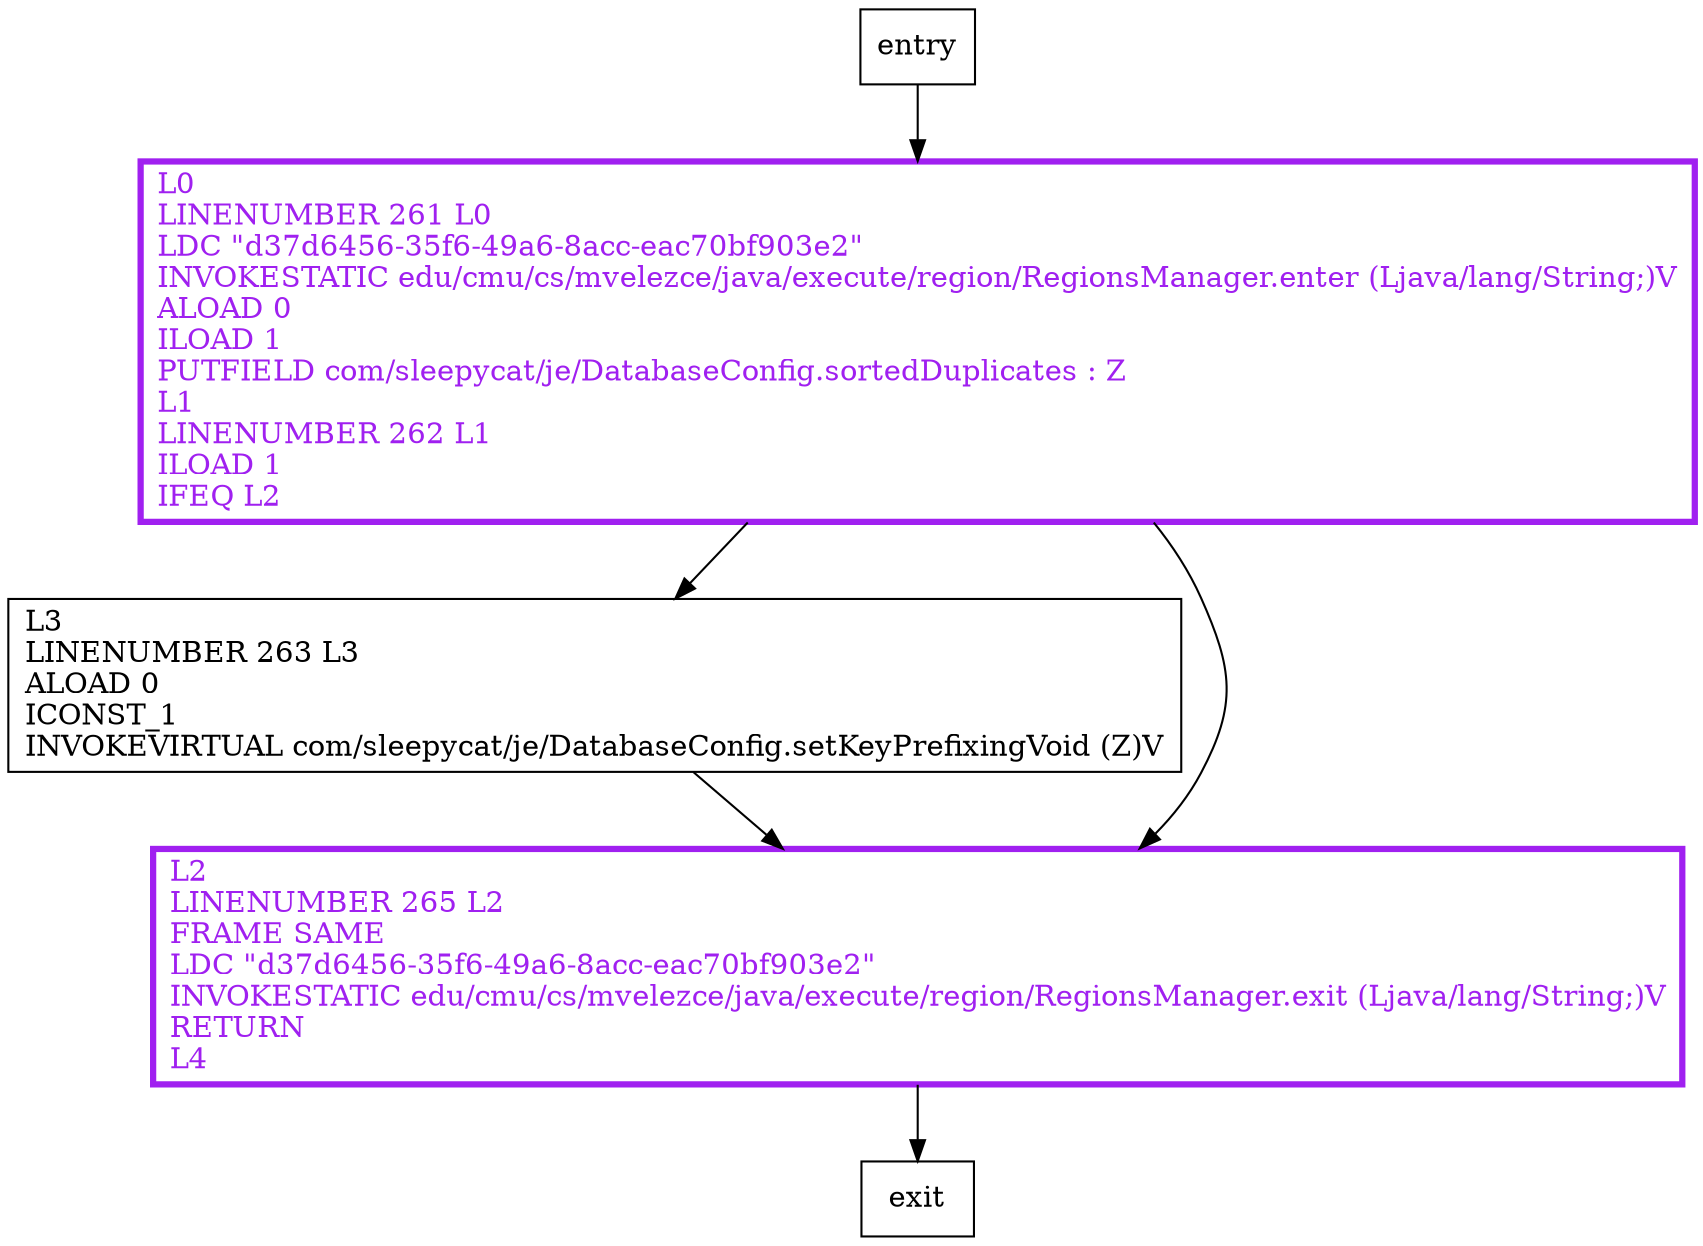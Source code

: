 digraph setSortedDuplicatesVoid {
node [shape=record];
954874746 [label="L3\lLINENUMBER 263 L3\lALOAD 0\lICONST_1\lINVOKEVIRTUAL com/sleepycat/je/DatabaseConfig.setKeyPrefixingVoid (Z)V\l"];
947261965 [label="L0\lLINENUMBER 261 L0\lLDC \"d37d6456-35f6-49a6-8acc-eac70bf903e2\"\lINVOKESTATIC edu/cmu/cs/mvelezce/java/execute/region/RegionsManager.enter (Ljava/lang/String;)V\lALOAD 0\lILOAD 1\lPUTFIELD com/sleepycat/je/DatabaseConfig.sortedDuplicates : Z\lL1\lLINENUMBER 262 L1\lILOAD 1\lIFEQ L2\l"];
844725711 [label="L2\lLINENUMBER 265 L2\lFRAME SAME\lLDC \"d37d6456-35f6-49a6-8acc-eac70bf903e2\"\lINVOKESTATIC edu/cmu/cs/mvelezce/java/execute/region/RegionsManager.exit (Ljava/lang/String;)V\lRETURN\lL4\l"];
entry;
exit;
entry -> 947261965
954874746 -> 844725711
947261965 -> 954874746
947261965 -> 844725711
844725711 -> exit
947261965[fontcolor="purple", penwidth=3, color="purple"];
844725711[fontcolor="purple", penwidth=3, color="purple"];
}
